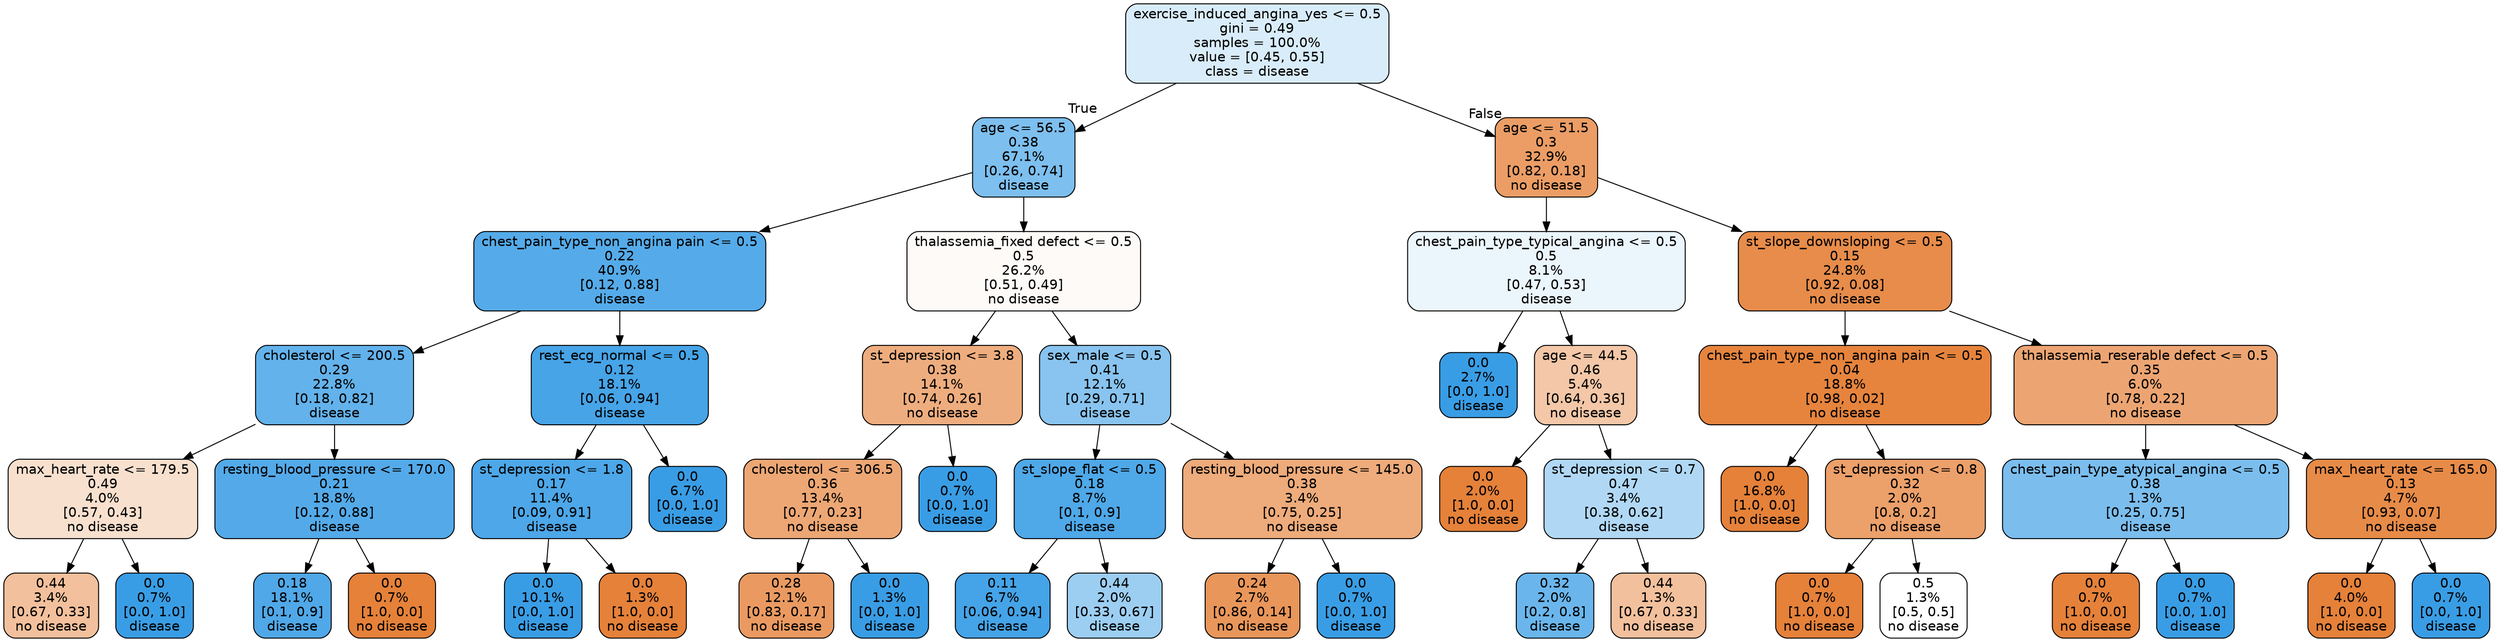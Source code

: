 digraph Tree {
node [shape=box, style="filled, rounded", color="black", fontname=helvetica] ;
edge [fontname=helvetica] ;
0 [label="exercise_induced_angina_yes <= 0.5\ngini = 0.49\nsamples = 100.0%\nvalue = [0.45, 0.55]\nclass = disease", fillcolor="#d9ecfa"] ;
1 [label="age <= 56.5\n0.38\n67.1%\n[0.26, 0.74]\ndisease", fillcolor="#7dbfee"] ;
0 -> 1 [labeldistance=2.5, labelangle=45, headlabel="True"] ;
2 [label="chest_pain_type_non_angina pain <= 0.5\n0.22\n40.9%\n[0.12, 0.88]\ndisease", fillcolor="#55abe9"] ;
1 -> 2 ;
3 [label="cholesterol <= 200.5\n0.29\n22.8%\n[0.18, 0.82]\ndisease", fillcolor="#63b2eb"] ;
2 -> 3 ;
4 [label="max_heart_rate <= 179.5\n0.49\n4.0%\n[0.57, 0.43]\nno disease", fillcolor="#f8e0ce"] ;
3 -> 4 ;
5 [label="0.44\n3.4%\n[0.67, 0.33]\nno disease", fillcolor="#f2c09c"] ;
4 -> 5 ;
6 [label="0.0\n0.7%\n[0.0, 1.0]\ndisease", fillcolor="#399de5"] ;
4 -> 6 ;
7 [label="resting_blood_pressure <= 170.0\n0.21\n18.8%\n[0.12, 0.88]\ndisease", fillcolor="#54aae9"] ;
3 -> 7 ;
8 [label="0.18\n18.1%\n[0.1, 0.9]\ndisease", fillcolor="#50a8e8"] ;
7 -> 8 ;
9 [label="0.0\n0.7%\n[1.0, 0.0]\nno disease", fillcolor="#e58139"] ;
7 -> 9 ;
10 [label="rest_ecg_normal <= 0.5\n0.12\n18.1%\n[0.06, 0.94]\ndisease", fillcolor="#46a4e7"] ;
2 -> 10 ;
11 [label="st_depression <= 1.8\n0.17\n11.4%\n[0.09, 0.91]\ndisease", fillcolor="#4da7e8"] ;
10 -> 11 ;
12 [label="0.0\n10.1%\n[0.0, 1.0]\ndisease", fillcolor="#399de5"] ;
11 -> 12 ;
13 [label="0.0\n1.3%\n[1.0, 0.0]\nno disease", fillcolor="#e58139"] ;
11 -> 13 ;
14 [label="0.0\n6.7%\n[0.0, 1.0]\ndisease", fillcolor="#399de5"] ;
10 -> 14 ;
15 [label="thalassemia_fixed defect <= 0.5\n0.5\n26.2%\n[0.51, 0.49]\nno disease", fillcolor="#fefaf8"] ;
1 -> 15 ;
16 [label="st_depression <= 3.8\n0.38\n14.1%\n[0.74, 0.26]\nno disease", fillcolor="#eead7e"] ;
15 -> 16 ;
17 [label="cholesterol <= 306.5\n0.36\n13.4%\n[0.77, 0.23]\nno disease", fillcolor="#eda774"] ;
16 -> 17 ;
18 [label="0.28\n12.1%\n[0.83, 0.17]\nno disease", fillcolor="#ea9a61"] ;
17 -> 18 ;
19 [label="0.0\n1.3%\n[0.0, 1.0]\ndisease", fillcolor="#399de5"] ;
17 -> 19 ;
20 [label="0.0\n0.7%\n[0.0, 1.0]\ndisease", fillcolor="#399de5"] ;
16 -> 20 ;
21 [label="sex_male <= 0.5\n0.41\n12.1%\n[0.29, 0.71]\ndisease", fillcolor="#88c4ef"] ;
15 -> 21 ;
22 [label="st_slope_flat <= 0.5\n0.18\n8.7%\n[0.1, 0.9]\ndisease", fillcolor="#4fa8e8"] ;
21 -> 22 ;
23 [label="0.11\n6.7%\n[0.06, 0.94]\ndisease", fillcolor="#45a3e7"] ;
22 -> 23 ;
24 [label="0.44\n2.0%\n[0.33, 0.67]\ndisease", fillcolor="#9ccef2"] ;
22 -> 24 ;
25 [label="resting_blood_pressure <= 145.0\n0.38\n3.4%\n[0.75, 0.25]\nno disease", fillcolor="#eeab7b"] ;
21 -> 25 ;
26 [label="0.24\n2.7%\n[0.86, 0.14]\nno disease", fillcolor="#e9965a"] ;
25 -> 26 ;
27 [label="0.0\n0.7%\n[0.0, 1.0]\ndisease", fillcolor="#399de5"] ;
25 -> 27 ;
28 [label="age <= 51.5\n0.3\n32.9%\n[0.82, 0.18]\nno disease", fillcolor="#eb9d65"] ;
0 -> 28 [labeldistance=2.5, labelangle=-45, headlabel="False"] ;
29 [label="chest_pain_type_typical_angina <= 0.5\n0.5\n8.1%\n[0.47, 0.53]\ndisease", fillcolor="#ebf5fc"] ;
28 -> 29 ;
30 [label="0.0\n2.7%\n[0.0, 1.0]\ndisease", fillcolor="#399de5"] ;
29 -> 30 ;
31 [label="age <= 44.5\n0.46\n5.4%\n[0.64, 0.36]\nno disease", fillcolor="#f3c7a7"] ;
29 -> 31 ;
32 [label="0.0\n2.0%\n[1.0, 0.0]\nno disease", fillcolor="#e58139"] ;
31 -> 32 ;
33 [label="st_depression <= 0.7\n0.47\n3.4%\n[0.38, 0.62]\ndisease", fillcolor="#b0d8f5"] ;
31 -> 33 ;
34 [label="0.32\n2.0%\n[0.2, 0.8]\ndisease", fillcolor="#6ab6ec"] ;
33 -> 34 ;
35 [label="0.44\n1.3%\n[0.67, 0.33]\nno disease", fillcolor="#f2c09c"] ;
33 -> 35 ;
36 [label="st_slope_downsloping <= 0.5\n0.15\n24.8%\n[0.92, 0.08]\nno disease", fillcolor="#e78c4a"] ;
28 -> 36 ;
37 [label="chest_pain_type_non_angina pain <= 0.5\n0.04\n18.8%\n[0.98, 0.02]\nno disease", fillcolor="#e6843d"] ;
36 -> 37 ;
38 [label="0.0\n16.8%\n[1.0, 0.0]\nno disease", fillcolor="#e58139"] ;
37 -> 38 ;
39 [label="st_depression <= 0.8\n0.32\n2.0%\n[0.8, 0.2]\nno disease", fillcolor="#eca06a"] ;
37 -> 39 ;
40 [label="0.0\n0.7%\n[1.0, 0.0]\nno disease", fillcolor="#e58139"] ;
39 -> 40 ;
41 [label="0.5\n1.3%\n[0.5, 0.5]\nno disease", fillcolor="#ffffff"] ;
39 -> 41 ;
42 [label="thalassemia_reserable defect <= 0.5\n0.35\n6.0%\n[0.78, 0.22]\nno disease", fillcolor="#eca572"] ;
36 -> 42 ;
43 [label="chest_pain_type_atypical_angina <= 0.5\n0.38\n1.3%\n[0.25, 0.75]\ndisease", fillcolor="#7bbeee"] ;
42 -> 43 ;
44 [label="0.0\n0.7%\n[1.0, 0.0]\nno disease", fillcolor="#e58139"] ;
43 -> 44 ;
45 [label="0.0\n0.7%\n[0.0, 1.0]\ndisease", fillcolor="#399de5"] ;
43 -> 45 ;
46 [label="max_heart_rate <= 165.0\n0.13\n4.7%\n[0.93, 0.07]\nno disease", fillcolor="#e78b48"] ;
42 -> 46 ;
47 [label="0.0\n4.0%\n[1.0, 0.0]\nno disease", fillcolor="#e58139"] ;
46 -> 47 ;
48 [label="0.0\n0.7%\n[0.0, 1.0]\ndisease", fillcolor="#399de5"] ;
46 -> 48 ;
}